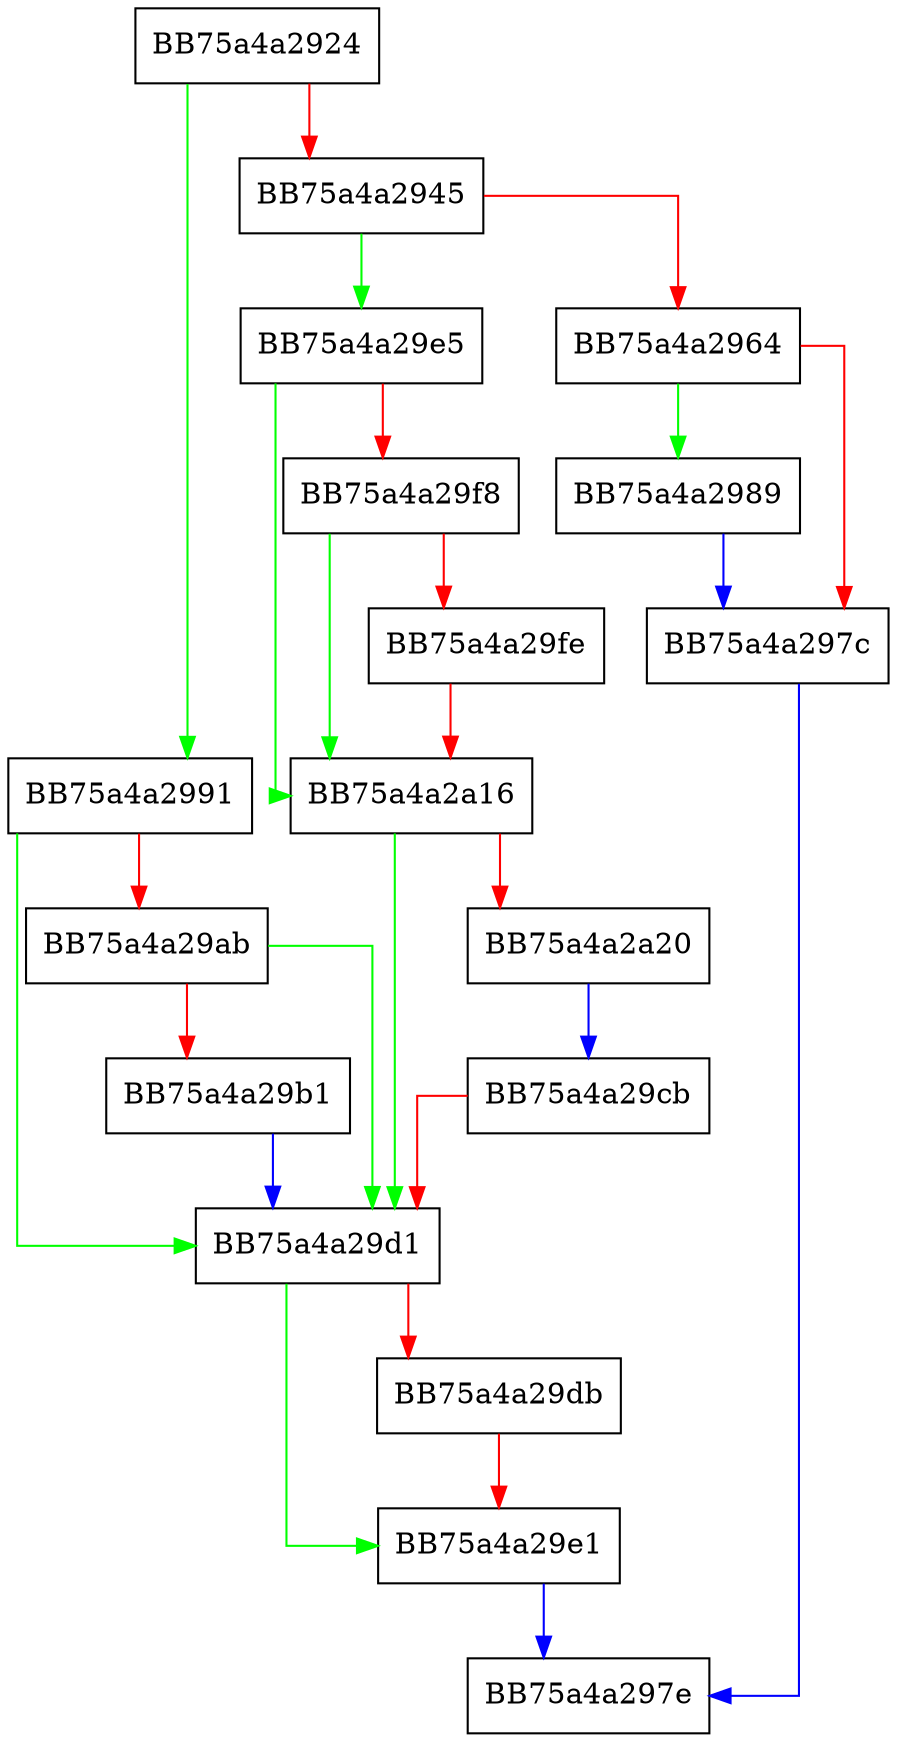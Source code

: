 digraph MpGetImpersonationToken {
  node [shape="box"];
  graph [splines=ortho];
  BB75a4a2924 -> BB75a4a2991 [color="green"];
  BB75a4a2924 -> BB75a4a2945 [color="red"];
  BB75a4a2945 -> BB75a4a29e5 [color="green"];
  BB75a4a2945 -> BB75a4a2964 [color="red"];
  BB75a4a2964 -> BB75a4a2989 [color="green"];
  BB75a4a2964 -> BB75a4a297c [color="red"];
  BB75a4a297c -> BB75a4a297e [color="blue"];
  BB75a4a2989 -> BB75a4a297c [color="blue"];
  BB75a4a2991 -> BB75a4a29d1 [color="green"];
  BB75a4a2991 -> BB75a4a29ab [color="red"];
  BB75a4a29ab -> BB75a4a29d1 [color="green"];
  BB75a4a29ab -> BB75a4a29b1 [color="red"];
  BB75a4a29b1 -> BB75a4a29d1 [color="blue"];
  BB75a4a29cb -> BB75a4a29d1 [color="red"];
  BB75a4a29d1 -> BB75a4a29e1 [color="green"];
  BB75a4a29d1 -> BB75a4a29db [color="red"];
  BB75a4a29db -> BB75a4a29e1 [color="red"];
  BB75a4a29e1 -> BB75a4a297e [color="blue"];
  BB75a4a29e5 -> BB75a4a2a16 [color="green"];
  BB75a4a29e5 -> BB75a4a29f8 [color="red"];
  BB75a4a29f8 -> BB75a4a2a16 [color="green"];
  BB75a4a29f8 -> BB75a4a29fe [color="red"];
  BB75a4a29fe -> BB75a4a2a16 [color="red"];
  BB75a4a2a16 -> BB75a4a29d1 [color="green"];
  BB75a4a2a16 -> BB75a4a2a20 [color="red"];
  BB75a4a2a20 -> BB75a4a29cb [color="blue"];
}